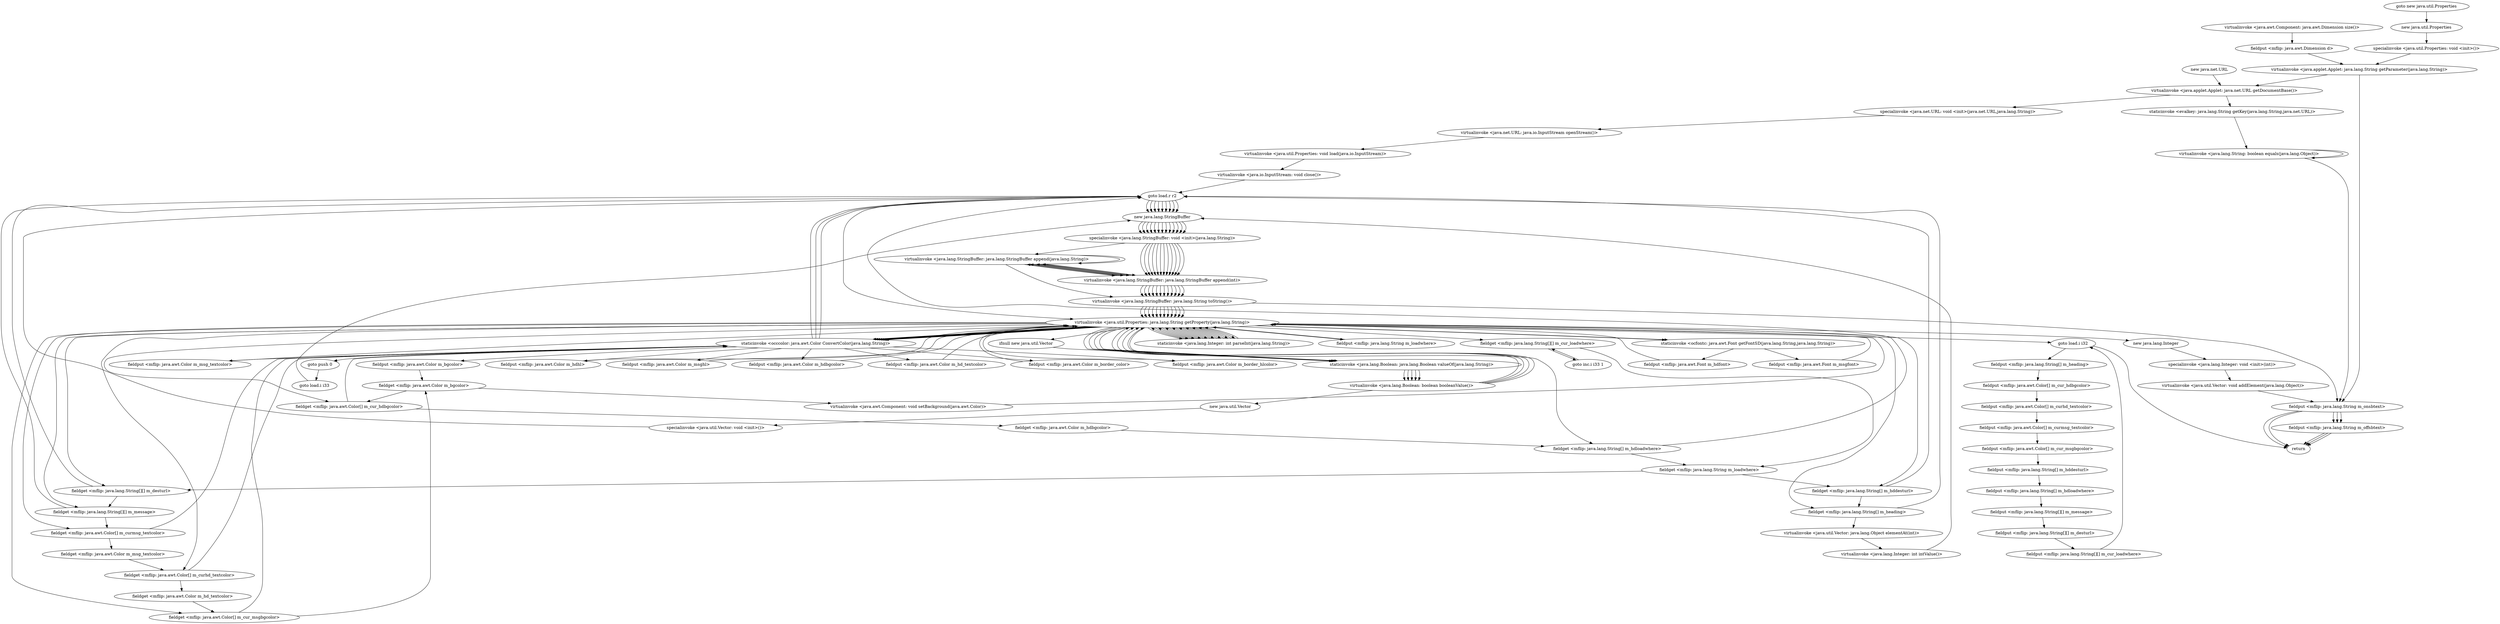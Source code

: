 digraph "" {
"virtualinvoke <java.awt.Component: java.awt.Dimension size()>";
 "virtualinvoke <java.awt.Component: java.awt.Dimension size()>"->"fieldput <mflip: java.awt.Dimension d>";
 "fieldput <mflip: java.awt.Dimension d>"->"virtualinvoke <java.applet.Applet: java.lang.String getParameter(java.lang.String)>";
 "virtualinvoke <java.applet.Applet: java.lang.String getParameter(java.lang.String)>"->"virtualinvoke <java.applet.Applet: java.net.URL getDocumentBase()>";
 "virtualinvoke <java.applet.Applet: java.net.URL getDocumentBase()>"->"staticinvoke <evalkey: java.lang.String getKey(java.lang.String,java.net.URL)>";
 "staticinvoke <evalkey: java.lang.String getKey(java.lang.String,java.net.URL)>"->"virtualinvoke <java.lang.String: boolean equals(java.lang.Object)>";
 "virtualinvoke <java.lang.String: boolean equals(java.lang.Object)>"->"virtualinvoke <java.lang.String: boolean equals(java.lang.Object)>";
 "virtualinvoke <java.lang.String: boolean equals(java.lang.Object)>"->"fieldput <mflip: java.lang.String m_onsbtext>";
 "fieldput <mflip: java.lang.String m_onsbtext>"->"fieldput <mflip: java.lang.String m_offsbtext>";
 "fieldput <mflip: java.lang.String m_offsbtext>"->"return";
"fieldput <mflip: java.lang.String m_onsbtext>";
 "fieldput <mflip: java.lang.String m_onsbtext>"->"fieldput <mflip: java.lang.String m_offsbtext>";
 "fieldput <mflip: java.lang.String m_offsbtext>"->"return";
"goto new java.util.Properties";
 "goto new java.util.Properties"->"new java.util.Properties";
 "new java.util.Properties"->"specialinvoke <java.util.Properties: void <init>()>";
 "specialinvoke <java.util.Properties: void <init>()>"->"virtualinvoke <java.applet.Applet: java.lang.String getParameter(java.lang.String)>";
 "virtualinvoke <java.applet.Applet: java.lang.String getParameter(java.lang.String)>"->"fieldput <mflip: java.lang.String m_onsbtext>";
 "fieldput <mflip: java.lang.String m_onsbtext>"->"return";
"new java.lang.StringBuffer";
 "new java.lang.StringBuffer"->"specialinvoke <java.lang.StringBuffer: void <init>(java.lang.String)>";
 "specialinvoke <java.lang.StringBuffer: void <init>(java.lang.String)>"->"virtualinvoke <java.lang.StringBuffer: java.lang.StringBuffer append(java.lang.String)>";
 "virtualinvoke <java.lang.StringBuffer: java.lang.StringBuffer append(java.lang.String)>"->"virtualinvoke <java.lang.StringBuffer: java.lang.StringBuffer append(java.lang.String)>";
 "virtualinvoke <java.lang.StringBuffer: java.lang.StringBuffer append(java.lang.String)>"->"virtualinvoke <java.lang.StringBuffer: java.lang.String toString()>";
 "virtualinvoke <java.lang.StringBuffer: java.lang.String toString()>"->"fieldput <mflip: java.lang.String m_onsbtext>";
 "fieldput <mflip: java.lang.String m_onsbtext>"->"return";
"new java.net.URL";
 "new java.net.URL"->"virtualinvoke <java.applet.Applet: java.net.URL getDocumentBase()>";
 "virtualinvoke <java.applet.Applet: java.net.URL getDocumentBase()>"->"specialinvoke <java.net.URL: void <init>(java.net.URL,java.lang.String)>";
 "specialinvoke <java.net.URL: void <init>(java.net.URL,java.lang.String)>"->"virtualinvoke <java.net.URL: java.io.InputStream openStream()>";
 "virtualinvoke <java.net.URL: java.io.InputStream openStream()>"->"virtualinvoke <java.util.Properties: void load(java.io.InputStream)>";
 "virtualinvoke <java.util.Properties: void load(java.io.InputStream)>"->"virtualinvoke <java.io.InputStream: void close()>";
 "virtualinvoke <java.io.InputStream: void close()>"->"goto load.r r2";
 "goto load.r r2"->"virtualinvoke <java.util.Properties: java.lang.String getProperty(java.lang.String)>";
 "virtualinvoke <java.util.Properties: java.lang.String getProperty(java.lang.String)>"->"staticinvoke <occcolor: java.awt.Color ConvertColor(java.lang.String)>";
 "staticinvoke <occcolor: java.awt.Color ConvertColor(java.lang.String)>"->"fieldput <mflip: java.awt.Color m_bgcolor>";
 "fieldput <mflip: java.awt.Color m_bgcolor>"->"fieldget <mflip: java.awt.Color m_bgcolor>";
 "fieldget <mflip: java.awt.Color m_bgcolor>"->"virtualinvoke <java.awt.Component: void setBackground(java.awt.Color)>";
 "virtualinvoke <java.awt.Component: void setBackground(java.awt.Color)>"->"virtualinvoke <java.util.Properties: java.lang.String getProperty(java.lang.String)>";
 "virtualinvoke <java.util.Properties: java.lang.String getProperty(java.lang.String)>"->"staticinvoke <java.lang.Boolean: java.lang.Boolean valueOf(java.lang.String)>";
 "staticinvoke <java.lang.Boolean: java.lang.Boolean valueOf(java.lang.String)>"->"virtualinvoke <java.lang.Boolean: boolean booleanValue()>";
 "virtualinvoke <java.lang.Boolean: boolean booleanValue()>"->"virtualinvoke <java.util.Properties: java.lang.String getProperty(java.lang.String)>";
 "virtualinvoke <java.util.Properties: java.lang.String getProperty(java.lang.String)>"->"staticinvoke <java.lang.Integer: int parseInt(java.lang.String)>";
 "staticinvoke <java.lang.Integer: int parseInt(java.lang.String)>"->"virtualinvoke <java.util.Properties: java.lang.String getProperty(java.lang.String)>";
 "virtualinvoke <java.util.Properties: java.lang.String getProperty(java.lang.String)>"->"staticinvoke <occcolor: java.awt.Color ConvertColor(java.lang.String)>";
 "staticinvoke <occcolor: java.awt.Color ConvertColor(java.lang.String)>"->"fieldput <mflip: java.awt.Color m_msg_textcolor>";
 "fieldput <mflip: java.awt.Color m_msg_textcolor>"->"virtualinvoke <java.util.Properties: java.lang.String getProperty(java.lang.String)>";
 "virtualinvoke <java.util.Properties: java.lang.String getProperty(java.lang.String)>"->"staticinvoke <occcolor: java.awt.Color ConvertColor(java.lang.String)>";
 "staticinvoke <occcolor: java.awt.Color ConvertColor(java.lang.String)>"->"fieldput <mflip: java.awt.Color m_hdhl>";
 "fieldput <mflip: java.awt.Color m_hdhl>"->"virtualinvoke <java.util.Properties: java.lang.String getProperty(java.lang.String)>";
 "virtualinvoke <java.util.Properties: java.lang.String getProperty(java.lang.String)>"->"staticinvoke <occcolor: java.awt.Color ConvertColor(java.lang.String)>";
 "staticinvoke <occcolor: java.awt.Color ConvertColor(java.lang.String)>"->"fieldput <mflip: java.awt.Color m_msghl>";
 "fieldput <mflip: java.awt.Color m_msghl>"->"virtualinvoke <java.util.Properties: java.lang.String getProperty(java.lang.String)>";
 "virtualinvoke <java.util.Properties: java.lang.String getProperty(java.lang.String)>"->"fieldput <mflip: java.lang.String m_loadwhere>";
 "fieldput <mflip: java.lang.String m_loadwhere>"->"virtualinvoke <java.util.Properties: java.lang.String getProperty(java.lang.String)>";
 "virtualinvoke <java.util.Properties: java.lang.String getProperty(java.lang.String)>"->"staticinvoke <occcolor: java.awt.Color ConvertColor(java.lang.String)>";
 "staticinvoke <occcolor: java.awt.Color ConvertColor(java.lang.String)>"->"fieldput <mflip: java.awt.Color m_hdbgcolor>";
 "fieldput <mflip: java.awt.Color m_hdbgcolor>"->"virtualinvoke <java.util.Properties: java.lang.String getProperty(java.lang.String)>";
 "virtualinvoke <java.util.Properties: java.lang.String getProperty(java.lang.String)>"->"staticinvoke <occcolor: java.awt.Color ConvertColor(java.lang.String)>";
 "staticinvoke <occcolor: java.awt.Color ConvertColor(java.lang.String)>"->"fieldput <mflip: java.awt.Color m_hd_textcolor>";
 "fieldput <mflip: java.awt.Color m_hd_textcolor>"->"virtualinvoke <java.util.Properties: java.lang.String getProperty(java.lang.String)>";
 "virtualinvoke <java.util.Properties: java.lang.String getProperty(java.lang.String)>"->"staticinvoke <occcolor: java.awt.Color ConvertColor(java.lang.String)>";
 "staticinvoke <occcolor: java.awt.Color ConvertColor(java.lang.String)>"->"fieldput <mflip: java.awt.Color m_border_color>";
 "fieldput <mflip: java.awt.Color m_border_color>"->"virtualinvoke <java.util.Properties: java.lang.String getProperty(java.lang.String)>";
 "virtualinvoke <java.util.Properties: java.lang.String getProperty(java.lang.String)>"->"staticinvoke <occcolor: java.awt.Color ConvertColor(java.lang.String)>";
 "staticinvoke <occcolor: java.awt.Color ConvertColor(java.lang.String)>"->"fieldput <mflip: java.awt.Color m_border_hlcolor>";
 "fieldput <mflip: java.awt.Color m_border_hlcolor>"->"virtualinvoke <java.util.Properties: java.lang.String getProperty(java.lang.String)>";
 "virtualinvoke <java.util.Properties: java.lang.String getProperty(java.lang.String)>"->"staticinvoke <java.lang.Integer: int parseInt(java.lang.String)>";
 "staticinvoke <java.lang.Integer: int parseInt(java.lang.String)>"->"virtualinvoke <java.util.Properties: java.lang.String getProperty(java.lang.String)>";
 "virtualinvoke <java.util.Properties: java.lang.String getProperty(java.lang.String)>"->"staticinvoke <java.lang.Integer: int parseInt(java.lang.String)>";
 "staticinvoke <java.lang.Integer: int parseInt(java.lang.String)>"->"virtualinvoke <java.util.Properties: java.lang.String getProperty(java.lang.String)>";
 "virtualinvoke <java.util.Properties: java.lang.String getProperty(java.lang.String)>"->"staticinvoke <java.lang.Integer: int parseInt(java.lang.String)>";
 "staticinvoke <java.lang.Integer: int parseInt(java.lang.String)>"->"virtualinvoke <java.util.Properties: java.lang.String getProperty(java.lang.String)>";
 "virtualinvoke <java.util.Properties: java.lang.String getProperty(java.lang.String)>"->"staticinvoke <java.lang.Integer: int parseInt(java.lang.String)>";
 "staticinvoke <java.lang.Integer: int parseInt(java.lang.String)>"->"virtualinvoke <java.util.Properties: java.lang.String getProperty(java.lang.String)>";
 "virtualinvoke <java.util.Properties: java.lang.String getProperty(java.lang.String)>"->"staticinvoke <java.lang.Integer: int parseInt(java.lang.String)>";
 "staticinvoke <java.lang.Integer: int parseInt(java.lang.String)>"->"virtualinvoke <java.util.Properties: java.lang.String getProperty(java.lang.String)>";
 "virtualinvoke <java.util.Properties: java.lang.String getProperty(java.lang.String)>"->"staticinvoke <java.lang.Integer: int parseInt(java.lang.String)>";
 "staticinvoke <java.lang.Integer: int parseInt(java.lang.String)>"->"virtualinvoke <java.util.Properties: java.lang.String getProperty(java.lang.String)>";
 "virtualinvoke <java.util.Properties: java.lang.String getProperty(java.lang.String)>"->"staticinvoke <java.lang.Integer: int parseInt(java.lang.String)>";
 "staticinvoke <java.lang.Integer: int parseInt(java.lang.String)>"->"virtualinvoke <java.util.Properties: java.lang.String getProperty(java.lang.String)>";
 "virtualinvoke <java.util.Properties: java.lang.String getProperty(java.lang.String)>"->"staticinvoke <java.lang.Integer: int parseInt(java.lang.String)>";
 "staticinvoke <java.lang.Integer: int parseInt(java.lang.String)>"->"virtualinvoke <java.util.Properties: java.lang.String getProperty(java.lang.String)>";
 "virtualinvoke <java.util.Properties: java.lang.String getProperty(java.lang.String)>"->"staticinvoke <ocfontc: java.awt.Font getFontSD(java.lang.String,java.lang.String)>";
 "staticinvoke <ocfontc: java.awt.Font getFontSD(java.lang.String,java.lang.String)>"->"fieldput <mflip: java.awt.Font m_hdfont>";
 "fieldput <mflip: java.awt.Font m_hdfont>"->"virtualinvoke <java.util.Properties: java.lang.String getProperty(java.lang.String)>";
 "virtualinvoke <java.util.Properties: java.lang.String getProperty(java.lang.String)>"->"staticinvoke <ocfontc: java.awt.Font getFontSD(java.lang.String,java.lang.String)>";
 "staticinvoke <ocfontc: java.awt.Font getFontSD(java.lang.String,java.lang.String)>"->"fieldput <mflip: java.awt.Font m_msgfont>";
 "fieldput <mflip: java.awt.Font m_msgfont>"->"virtualinvoke <java.util.Properties: java.lang.String getProperty(java.lang.String)>";
 "virtualinvoke <java.util.Properties: java.lang.String getProperty(java.lang.String)>"->"staticinvoke <java.lang.Boolean: java.lang.Boolean valueOf(java.lang.String)>";
 "staticinvoke <java.lang.Boolean: java.lang.Boolean valueOf(java.lang.String)>"->"virtualinvoke <java.lang.Boolean: boolean booleanValue()>";
 "virtualinvoke <java.lang.Boolean: boolean booleanValue()>"->"virtualinvoke <java.util.Properties: java.lang.String getProperty(java.lang.String)>";
 "virtualinvoke <java.util.Properties: java.lang.String getProperty(java.lang.String)>"->"staticinvoke <java.lang.Boolean: java.lang.Boolean valueOf(java.lang.String)>";
 "staticinvoke <java.lang.Boolean: java.lang.Boolean valueOf(java.lang.String)>"->"virtualinvoke <java.lang.Boolean: boolean booleanValue()>";
 "virtualinvoke <java.lang.Boolean: boolean booleanValue()>"->"virtualinvoke <java.util.Properties: java.lang.String getProperty(java.lang.String)>";
 "virtualinvoke <java.util.Properties: java.lang.String getProperty(java.lang.String)>"->"staticinvoke <java.lang.Boolean: java.lang.Boolean valueOf(java.lang.String)>";
 "staticinvoke <java.lang.Boolean: java.lang.Boolean valueOf(java.lang.String)>"->"virtualinvoke <java.lang.Boolean: boolean booleanValue()>";
 "virtualinvoke <java.lang.Boolean: boolean booleanValue()>"->"virtualinvoke <java.util.Properties: java.lang.String getProperty(java.lang.String)>";
 "virtualinvoke <java.util.Properties: java.lang.String getProperty(java.lang.String)>"->"ifnull new java.util.Vector";
 "ifnull new java.util.Vector"->"staticinvoke <java.lang.Boolean: java.lang.Boolean valueOf(java.lang.String)>";
 "staticinvoke <java.lang.Boolean: java.lang.Boolean valueOf(java.lang.String)>"->"virtualinvoke <java.lang.Boolean: boolean booleanValue()>";
 "virtualinvoke <java.lang.Boolean: boolean booleanValue()>"->"new java.util.Vector";
 "new java.util.Vector"->"specialinvoke <java.util.Vector: void <init>()>";
 "specialinvoke <java.util.Vector: void <init>()>"->"goto load.r r2";
 "goto load.r r2"->"new java.lang.StringBuffer";
 "new java.lang.StringBuffer"->"specialinvoke <java.lang.StringBuffer: void <init>(java.lang.String)>";
 "specialinvoke <java.lang.StringBuffer: void <init>(java.lang.String)>"->"virtualinvoke <java.lang.StringBuffer: java.lang.StringBuffer append(int)>";
 "virtualinvoke <java.lang.StringBuffer: java.lang.StringBuffer append(int)>"->"virtualinvoke <java.lang.StringBuffer: java.lang.String toString()>";
 "virtualinvoke <java.lang.StringBuffer: java.lang.String toString()>"->"virtualinvoke <java.util.Properties: java.lang.String getProperty(java.lang.String)>";
 "virtualinvoke <java.util.Properties: java.lang.String getProperty(java.lang.String)>"->"goto load.i i32";
 "goto load.i i32"->"fieldput <mflip: java.lang.String[] m_heading>";
 "fieldput <mflip: java.lang.String[] m_heading>"->"fieldput <mflip: java.awt.Color[] m_cur_hdbgcolor>";
 "fieldput <mflip: java.awt.Color[] m_cur_hdbgcolor>"->"fieldput <mflip: java.awt.Color[] m_curhd_textcolor>";
 "fieldput <mflip: java.awt.Color[] m_curhd_textcolor>"->"fieldput <mflip: java.awt.Color[] m_curmsg_textcolor>";
 "fieldput <mflip: java.awt.Color[] m_curmsg_textcolor>"->"fieldput <mflip: java.awt.Color[] m_cur_msgbgcolor>";
 "fieldput <mflip: java.awt.Color[] m_cur_msgbgcolor>"->"fieldput <mflip: java.lang.String[] m_hddesturl>";
 "fieldput <mflip: java.lang.String[] m_hddesturl>"->"fieldput <mflip: java.lang.String[] m_hdloadwhere>";
 "fieldput <mflip: java.lang.String[] m_hdloadwhere>"->"fieldput <mflip: java.lang.String[][] m_message>";
 "fieldput <mflip: java.lang.String[][] m_message>"->"fieldput <mflip: java.lang.String[][] m_desturl>";
 "fieldput <mflip: java.lang.String[][] m_desturl>"->"fieldput <mflip: java.lang.String[][] m_cur_loadwhere>";
 "fieldput <mflip: java.lang.String[][] m_cur_loadwhere>"->"goto load.i i32";
 "goto load.i i32"->"return";
"new java.lang.StringBuffer";
 "new java.lang.StringBuffer"->"specialinvoke <java.lang.StringBuffer: void <init>(java.lang.String)>";
 "specialinvoke <java.lang.StringBuffer: void <init>(java.lang.String)>"->"virtualinvoke <java.lang.StringBuffer: java.lang.StringBuffer append(int)>";
 "virtualinvoke <java.lang.StringBuffer: java.lang.StringBuffer append(int)>"->"virtualinvoke <java.lang.StringBuffer: java.lang.String toString()>";
 "virtualinvoke <java.lang.StringBuffer: java.lang.String toString()>"->"virtualinvoke <java.util.Properties: java.lang.String getProperty(java.lang.String)>";
 "virtualinvoke <java.util.Properties: java.lang.String getProperty(java.lang.String)>"->"fieldget <mflip: java.lang.String[] m_heading>";
 "fieldget <mflip: java.lang.String[] m_heading>"->"goto load.r r2";
 "goto load.r r2"->"new java.lang.StringBuffer";
 "new java.lang.StringBuffer"->"specialinvoke <java.lang.StringBuffer: void <init>(java.lang.String)>";
 "specialinvoke <java.lang.StringBuffer: void <init>(java.lang.String)>"->"virtualinvoke <java.lang.StringBuffer: java.lang.StringBuffer append(int)>";
 "virtualinvoke <java.lang.StringBuffer: java.lang.StringBuffer append(int)>"->"virtualinvoke <java.lang.StringBuffer: java.lang.String toString()>";
 "virtualinvoke <java.lang.StringBuffer: java.lang.String toString()>"->"virtualinvoke <java.util.Properties: java.lang.String getProperty(java.lang.String)>";
 "virtualinvoke <java.util.Properties: java.lang.String getProperty(java.lang.String)>"->"fieldget <mflip: java.lang.String[] m_hddesturl>";
 "fieldget <mflip: java.lang.String[] m_hddesturl>"->"goto load.r r2";
 "goto load.r r2"->"new java.lang.StringBuffer";
 "new java.lang.StringBuffer"->"specialinvoke <java.lang.StringBuffer: void <init>(java.lang.String)>";
 "specialinvoke <java.lang.StringBuffer: void <init>(java.lang.String)>"->"virtualinvoke <java.lang.StringBuffer: java.lang.StringBuffer append(int)>";
 "virtualinvoke <java.lang.StringBuffer: java.lang.StringBuffer append(int)>"->"virtualinvoke <java.lang.StringBuffer: java.lang.String toString()>";
 "virtualinvoke <java.lang.StringBuffer: java.lang.String toString()>"->"virtualinvoke <java.util.Properties: java.lang.String getProperty(java.lang.String)>";
 "virtualinvoke <java.util.Properties: java.lang.String getProperty(java.lang.String)>"->"fieldget <mflip: java.lang.String[] m_hdloadwhere>";
 "fieldget <mflip: java.lang.String[] m_hdloadwhere>"->"goto load.r r2";
 "goto load.r r2"->"new java.lang.StringBuffer";
 "new java.lang.StringBuffer"->"specialinvoke <java.lang.StringBuffer: void <init>(java.lang.String)>";
 "specialinvoke <java.lang.StringBuffer: void <init>(java.lang.String)>"->"virtualinvoke <java.lang.StringBuffer: java.lang.StringBuffer append(int)>";
 "virtualinvoke <java.lang.StringBuffer: java.lang.StringBuffer append(int)>"->"virtualinvoke <java.lang.StringBuffer: java.lang.String toString()>";
 "virtualinvoke <java.lang.StringBuffer: java.lang.String toString()>"->"virtualinvoke <java.util.Properties: java.lang.String getProperty(java.lang.String)>";
 "virtualinvoke <java.util.Properties: java.lang.String getProperty(java.lang.String)>"->"fieldget <mflip: java.awt.Color[] m_cur_hdbgcolor>";
 "fieldget <mflip: java.awt.Color[] m_cur_hdbgcolor>"->"staticinvoke <occcolor: java.awt.Color ConvertColor(java.lang.String)>";
 "staticinvoke <occcolor: java.awt.Color ConvertColor(java.lang.String)>"->"goto load.r r2";
 "goto load.r r2"->"new java.lang.StringBuffer";
 "new java.lang.StringBuffer"->"specialinvoke <java.lang.StringBuffer: void <init>(java.lang.String)>";
 "specialinvoke <java.lang.StringBuffer: void <init>(java.lang.String)>"->"virtualinvoke <java.lang.StringBuffer: java.lang.StringBuffer append(int)>";
 "virtualinvoke <java.lang.StringBuffer: java.lang.StringBuffer append(int)>"->"virtualinvoke <java.lang.StringBuffer: java.lang.String toString()>";
 "virtualinvoke <java.lang.StringBuffer: java.lang.String toString()>"->"virtualinvoke <java.util.Properties: java.lang.String getProperty(java.lang.String)>";
 "virtualinvoke <java.util.Properties: java.lang.String getProperty(java.lang.String)>"->"fieldget <mflip: java.awt.Color[] m_cur_msgbgcolor>";
 "fieldget <mflip: java.awt.Color[] m_cur_msgbgcolor>"->"staticinvoke <occcolor: java.awt.Color ConvertColor(java.lang.String)>";
 "staticinvoke <occcolor: java.awt.Color ConvertColor(java.lang.String)>"->"goto load.r r2";
 "goto load.r r2"->"new java.lang.StringBuffer";
 "new java.lang.StringBuffer"->"specialinvoke <java.lang.StringBuffer: void <init>(java.lang.String)>";
 "specialinvoke <java.lang.StringBuffer: void <init>(java.lang.String)>"->"virtualinvoke <java.lang.StringBuffer: java.lang.StringBuffer append(int)>";
 "virtualinvoke <java.lang.StringBuffer: java.lang.StringBuffer append(int)>"->"virtualinvoke <java.lang.StringBuffer: java.lang.String toString()>";
 "virtualinvoke <java.lang.StringBuffer: java.lang.String toString()>"->"virtualinvoke <java.util.Properties: java.lang.String getProperty(java.lang.String)>";
 "virtualinvoke <java.util.Properties: java.lang.String getProperty(java.lang.String)>"->"fieldget <mflip: java.awt.Color[] m_curhd_textcolor>";
 "fieldget <mflip: java.awt.Color[] m_curhd_textcolor>"->"staticinvoke <occcolor: java.awt.Color ConvertColor(java.lang.String)>";
 "staticinvoke <occcolor: java.awt.Color ConvertColor(java.lang.String)>"->"goto load.r r2";
 "goto load.r r2"->"new java.lang.StringBuffer";
 "new java.lang.StringBuffer"->"specialinvoke <java.lang.StringBuffer: void <init>(java.lang.String)>";
 "specialinvoke <java.lang.StringBuffer: void <init>(java.lang.String)>"->"virtualinvoke <java.lang.StringBuffer: java.lang.StringBuffer append(int)>";
 "virtualinvoke <java.lang.StringBuffer: java.lang.StringBuffer append(int)>"->"virtualinvoke <java.lang.StringBuffer: java.lang.String toString()>";
 "virtualinvoke <java.lang.StringBuffer: java.lang.String toString()>"->"virtualinvoke <java.util.Properties: java.lang.String getProperty(java.lang.String)>";
 "virtualinvoke <java.util.Properties: java.lang.String getProperty(java.lang.String)>"->"fieldget <mflip: java.awt.Color[] m_curmsg_textcolor>";
 "fieldget <mflip: java.awt.Color[] m_curmsg_textcolor>"->"staticinvoke <occcolor: java.awt.Color ConvertColor(java.lang.String)>";
 "staticinvoke <occcolor: java.awt.Color ConvertColor(java.lang.String)>"->"goto push 0";
 "goto push 0"->"goto load.i i33";
 "goto load.i i33"->"new java.lang.StringBuffer";
 "new java.lang.StringBuffer"->"specialinvoke <java.lang.StringBuffer: void <init>(java.lang.String)>";
 "specialinvoke <java.lang.StringBuffer: void <init>(java.lang.String)>"->"virtualinvoke <java.lang.StringBuffer: java.lang.StringBuffer append(int)>";
 "virtualinvoke <java.lang.StringBuffer: java.lang.StringBuffer append(int)>"->"virtualinvoke <java.lang.StringBuffer: java.lang.StringBuffer append(java.lang.String)>";
 "virtualinvoke <java.lang.StringBuffer: java.lang.StringBuffer append(java.lang.String)>"->"virtualinvoke <java.lang.StringBuffer: java.lang.StringBuffer append(int)>";
 "virtualinvoke <java.lang.StringBuffer: java.lang.StringBuffer append(int)>"->"virtualinvoke <java.lang.StringBuffer: java.lang.String toString()>";
 "virtualinvoke <java.lang.StringBuffer: java.lang.String toString()>"->"virtualinvoke <java.util.Properties: java.lang.String getProperty(java.lang.String)>";
 "virtualinvoke <java.util.Properties: java.lang.String getProperty(java.lang.String)>"->"fieldget <mflip: java.lang.String[][] m_message>";
 "fieldget <mflip: java.lang.String[][] m_message>"->"goto load.r r2";
 "goto load.r r2"->"new java.lang.StringBuffer";
 "new java.lang.StringBuffer"->"specialinvoke <java.lang.StringBuffer: void <init>(java.lang.String)>";
 "specialinvoke <java.lang.StringBuffer: void <init>(java.lang.String)>"->"virtualinvoke <java.lang.StringBuffer: java.lang.StringBuffer append(int)>";
 "virtualinvoke <java.lang.StringBuffer: java.lang.StringBuffer append(int)>"->"virtualinvoke <java.lang.StringBuffer: java.lang.StringBuffer append(java.lang.String)>";
 "virtualinvoke <java.lang.StringBuffer: java.lang.StringBuffer append(java.lang.String)>"->"virtualinvoke <java.lang.StringBuffer: java.lang.StringBuffer append(int)>";
 "virtualinvoke <java.lang.StringBuffer: java.lang.StringBuffer append(int)>"->"virtualinvoke <java.lang.StringBuffer: java.lang.String toString()>";
 "virtualinvoke <java.lang.StringBuffer: java.lang.String toString()>"->"virtualinvoke <java.util.Properties: java.lang.String getProperty(java.lang.String)>";
 "virtualinvoke <java.util.Properties: java.lang.String getProperty(java.lang.String)>"->"fieldget <mflip: java.lang.String[][] m_desturl>";
 "fieldget <mflip: java.lang.String[][] m_desturl>"->"goto load.r r2";
 "goto load.r r2"->"new java.lang.StringBuffer";
 "new java.lang.StringBuffer"->"specialinvoke <java.lang.StringBuffer: void <init>(java.lang.String)>";
 "specialinvoke <java.lang.StringBuffer: void <init>(java.lang.String)>"->"virtualinvoke <java.lang.StringBuffer: java.lang.StringBuffer append(int)>";
 "virtualinvoke <java.lang.StringBuffer: java.lang.StringBuffer append(int)>"->"virtualinvoke <java.lang.StringBuffer: java.lang.StringBuffer append(java.lang.String)>";
 "virtualinvoke <java.lang.StringBuffer: java.lang.StringBuffer append(java.lang.String)>"->"virtualinvoke <java.lang.StringBuffer: java.lang.StringBuffer append(int)>";
 "virtualinvoke <java.lang.StringBuffer: java.lang.StringBuffer append(int)>"->"virtualinvoke <java.lang.StringBuffer: java.lang.String toString()>";
 "virtualinvoke <java.lang.StringBuffer: java.lang.String toString()>"->"virtualinvoke <java.util.Properties: java.lang.String getProperty(java.lang.String)>";
 "virtualinvoke <java.util.Properties: java.lang.String getProperty(java.lang.String)>"->"fieldget <mflip: java.lang.String[][] m_cur_loadwhere>";
 "fieldget <mflip: java.lang.String[][] m_cur_loadwhere>"->"goto inc.i i33 1";
 "goto inc.i i33 1"->"fieldget <mflip: java.lang.String[][] m_cur_loadwhere>";
 "fieldget <mflip: java.lang.String[][] m_cur_loadwhere>"->"fieldget <mflip: java.lang.String m_loadwhere>";
 "fieldget <mflip: java.lang.String m_loadwhere>"->"fieldget <mflip: java.lang.String[][] m_desturl>";
 "fieldget <mflip: java.lang.String[][] m_desturl>"->"fieldget <mflip: java.lang.String[][] m_message>";
 "fieldget <mflip: java.lang.String[][] m_message>"->"fieldget <mflip: java.awt.Color[] m_curmsg_textcolor>";
 "fieldget <mflip: java.awt.Color[] m_curmsg_textcolor>"->"fieldget <mflip: java.awt.Color m_msg_textcolor>";
 "fieldget <mflip: java.awt.Color m_msg_textcolor>"->"fieldget <mflip: java.awt.Color[] m_curhd_textcolor>";
 "fieldget <mflip: java.awt.Color[] m_curhd_textcolor>"->"fieldget <mflip: java.awt.Color m_hd_textcolor>";
 "fieldget <mflip: java.awt.Color m_hd_textcolor>"->"fieldget <mflip: java.awt.Color[] m_cur_msgbgcolor>";
 "fieldget <mflip: java.awt.Color[] m_cur_msgbgcolor>"->"fieldget <mflip: java.awt.Color m_bgcolor>";
 "fieldget <mflip: java.awt.Color m_bgcolor>"->"fieldget <mflip: java.awt.Color[] m_cur_hdbgcolor>";
 "fieldget <mflip: java.awt.Color[] m_cur_hdbgcolor>"->"fieldget <mflip: java.awt.Color m_hdbgcolor>";
 "fieldget <mflip: java.awt.Color m_hdbgcolor>"->"fieldget <mflip: java.lang.String[] m_hdloadwhere>";
 "fieldget <mflip: java.lang.String[] m_hdloadwhere>"->"fieldget <mflip: java.lang.String m_loadwhere>";
 "fieldget <mflip: java.lang.String m_loadwhere>"->"fieldget <mflip: java.lang.String[] m_hddesturl>";
 "fieldget <mflip: java.lang.String[] m_hddesturl>"->"fieldget <mflip: java.lang.String[] m_heading>";
 "fieldget <mflip: java.lang.String[] m_heading>"->"virtualinvoke <java.util.Vector: java.lang.Object elementAt(int)>";
 "virtualinvoke <java.util.Vector: java.lang.Object elementAt(int)>"->"virtualinvoke <java.lang.Integer: int intValue()>";
 "virtualinvoke <java.lang.Integer: int intValue()>"->"new java.lang.StringBuffer";
 "new java.lang.StringBuffer"->"specialinvoke <java.lang.StringBuffer: void <init>(java.lang.String)>";
 "specialinvoke <java.lang.StringBuffer: void <init>(java.lang.String)>"->"virtualinvoke <java.lang.StringBuffer: java.lang.StringBuffer append(int)>";
 "virtualinvoke <java.lang.StringBuffer: java.lang.StringBuffer append(int)>"->"virtualinvoke <java.lang.StringBuffer: java.lang.StringBuffer append(java.lang.String)>";
 "virtualinvoke <java.lang.StringBuffer: java.lang.StringBuffer append(java.lang.String)>"->"virtualinvoke <java.lang.StringBuffer: java.lang.StringBuffer append(int)>";
 "virtualinvoke <java.lang.StringBuffer: java.lang.StringBuffer append(int)>"->"virtualinvoke <java.lang.StringBuffer: java.lang.String toString()>";
 "virtualinvoke <java.lang.StringBuffer: java.lang.String toString()>"->"virtualinvoke <java.util.Properties: java.lang.String getProperty(java.lang.String)>";
 "virtualinvoke <java.util.Properties: java.lang.String getProperty(java.lang.String)>"->"new java.lang.Integer";
 "new java.lang.Integer"->"specialinvoke <java.lang.Integer: void <init>(int)>";
 "specialinvoke <java.lang.Integer: void <init>(int)>"->"virtualinvoke <java.util.Vector: void addElement(java.lang.Object)>";
 "virtualinvoke <java.util.Vector: void addElement(java.lang.Object)>"->"fieldput <mflip: java.lang.String m_onsbtext>";
 "fieldput <mflip: java.lang.String m_onsbtext>"->"fieldput <mflip: java.lang.String m_offsbtext>";
 "fieldput <mflip: java.lang.String m_offsbtext>"->"return";
}
